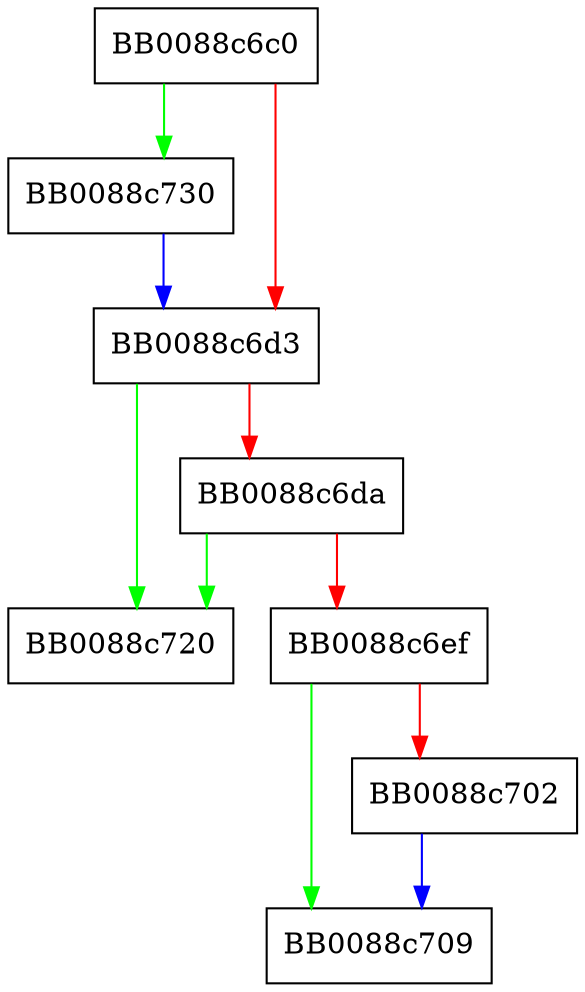digraph strtok_r {
  node [shape="box"];
  graph [splines=ortho];
  BB0088c6c0 -> BB0088c730 [color="green"];
  BB0088c6c0 -> BB0088c6d3 [color="red"];
  BB0088c6d3 -> BB0088c720 [color="green"];
  BB0088c6d3 -> BB0088c6da [color="red"];
  BB0088c6da -> BB0088c720 [color="green"];
  BB0088c6da -> BB0088c6ef [color="red"];
  BB0088c6ef -> BB0088c709 [color="green"];
  BB0088c6ef -> BB0088c702 [color="red"];
  BB0088c702 -> BB0088c709 [color="blue"];
  BB0088c730 -> BB0088c6d3 [color="blue"];
}